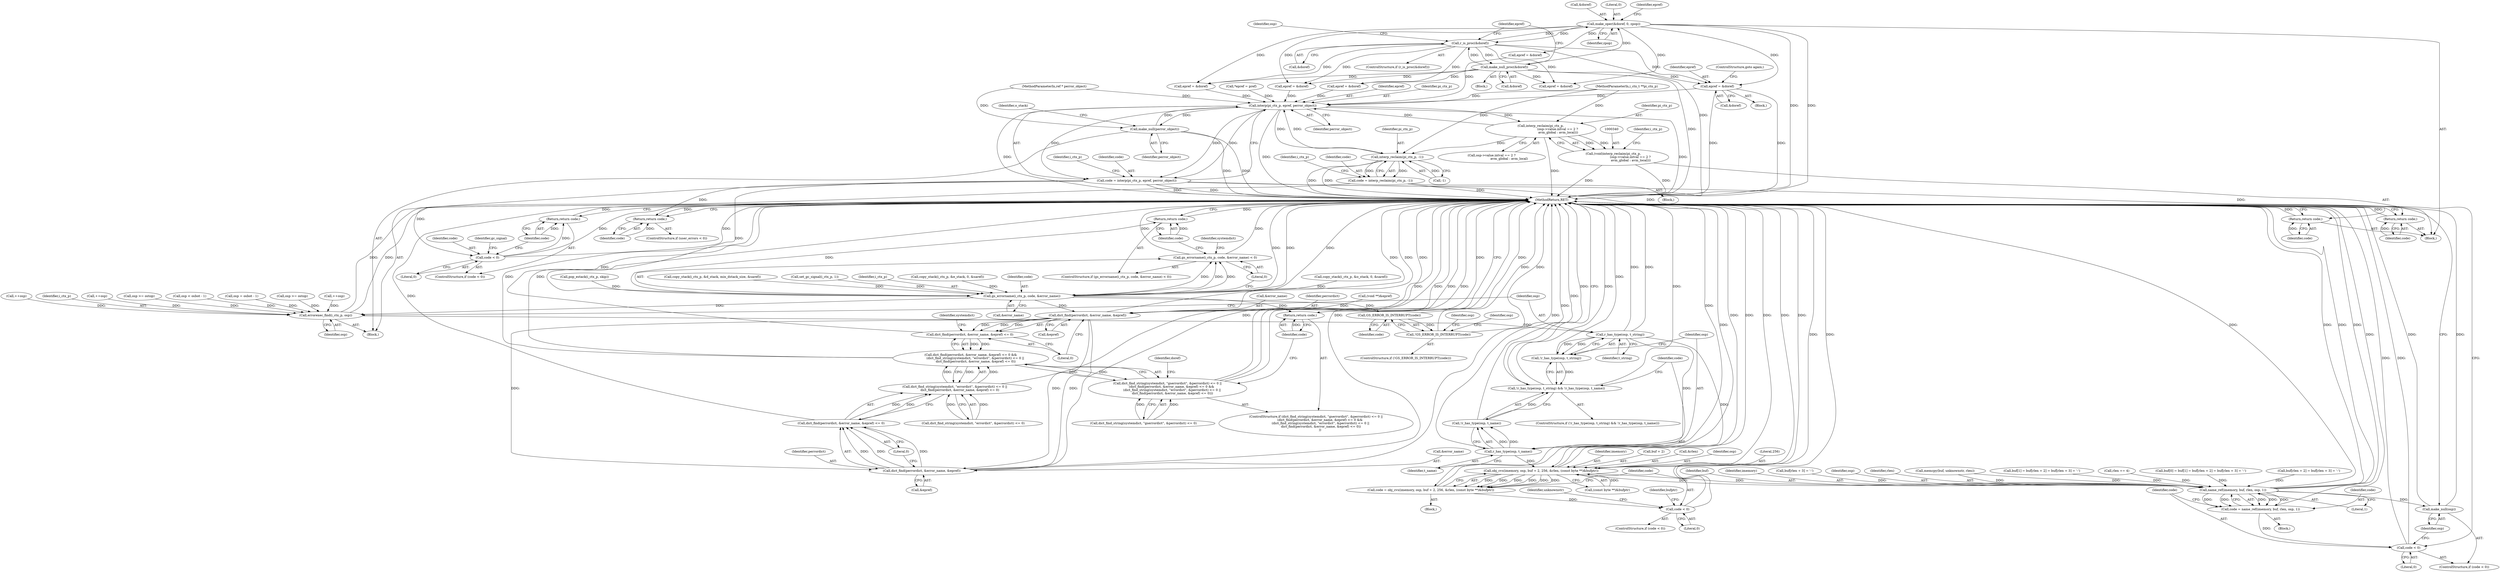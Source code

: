 digraph "0_ghostscript_a6807394bd94b708be24758287b606154daaaed9@pointer" {
"1000615" [label="(Call,epref = &doref)"];
"1000562" [label="(Call,r_is_proc(&doref))"];
"1000571" [label="(Call,make_null_proc(&doref))"];
"1000357" [label="(Call,make_oper(&doref, 0, zpop))"];
"1000231" [label="(Call,interp(pi_ctx_p, epref, perror_object))"];
"1000175" [label="(Call,make_null(perror_object))"];
"1000210" [label="(Call,interp_reclaim(pi_ctx_p, -1))"];
"1000208" [label="(Call,code = interp_reclaim(pi_ctx_p, -1))"];
"1000224" [label="(Call,code < 0)"];
"1000227" [label="(Return,return code;)"];
"1000229" [label="(Call,code = interp(pi_ctx_p, epref, perror_object))"];
"1000282" [label="(Return,return code;)"];
"1000369" [label="(Return,return code;)"];
"1000625" [label="(Return,return code;)"];
"1000629" [label="(Call,gs_errorname(i_ctx_p, code, &error_name))"];
"1000628" [label="(Call,gs_errorname(i_ctx_p, code, &error_name) < 0)"];
"1000635" [label="(Return,return code;)"];
"1000648" [label="(Call,dict_find(perrordict, &error_name, &epref))"];
"1000647" [label="(Call,dict_find(perrordict, &error_name, &epref) <= 0)"];
"1000646" [label="(Call,dict_find(perrordict, &error_name, &epref) <= 0 &&\n         (dict_find_string(systemdict, \"errordict\", &perrordict) <= 0 ||\n          dict_find(perrordict, &error_name, &epref) <= 0))"];
"1000638" [label="(Call,dict_find_string(systemdict, \"gserrordict\", &perrordict) <= 0 ||\n        (dict_find(perrordict, &error_name, &epref) <= 0 &&\n         (dict_find_string(systemdict, \"errordict\", &perrordict) <= 0 ||\n          dict_find(perrordict, &error_name, &epref) <= 0)))"];
"1000655" [label="(Call,dict_find_string(systemdict, \"errordict\", &perrordict) <= 0 ||\n          dict_find(perrordict, &error_name, &epref) <= 0)"];
"1000664" [label="(Call,dict_find(perrordict, &error_name, &epref))"];
"1000663" [label="(Call,dict_find(perrordict, &error_name, &epref) <= 0)"];
"1000671" [label="(Return,return code;)"];
"1000683" [label="(Call,GS_ERROR_IS_INTERRUPT(code))"];
"1000682" [label="(Call,!GS_ERROR_IS_INTERRUPT(code))"];
"1000706" [label="(Call,errorexec_find(i_ctx_p, osp))"];
"1000712" [label="(Call,r_has_type(osp, t_string))"];
"1000711" [label="(Call,!r_has_type(osp, t_string))"];
"1000710" [label="(Call,!r_has_type(osp, t_string) && !r_has_type(osp, t_name))"];
"1000716" [label="(Call,r_has_type(osp, t_name))"];
"1000715" [label="(Call,!r_has_type(osp, t_name))"];
"1000722" [label="(Call,obj_cvs(imemory, osp, buf + 2, 256, &rlen, (const byte **)&bufptr))"];
"1000720" [label="(Call,code = obj_cvs(imemory, osp, buf + 2, 256, &rlen, (const byte **)&bufptr))"];
"1000736" [label="(Call,code < 0)"];
"1000814" [label="(Call,name_ref(imemory, buf, rlen, osp, 1))"];
"1000812" [label="(Call,code = name_ref(imemory, buf, rlen, osp, 1))"];
"1000821" [label="(Call,code < 0)"];
"1000824" [label="(Call,make_null(osp))"];
"1000341" [label="(Call,interp_reclaim(pi_ctx_p,\n                                  (osp->value.intval == 2 ?\n                                   avm_global : avm_local)))"];
"1000339" [label="(Call,(void)interp_reclaim(pi_ctx_p,\n                                  (osp->value.intval == 2 ?\n                                   avm_global : avm_local)))"];
"1000581" [label="(Call,copy_stack(i_ctx_p, &o_stack, 0, &saref))"];
"1000641" [label="(Identifier,systemdict)"];
"1000343" [label="(Call,osp->value.intval == 2 ?\n                                   avm_global : avm_local)"];
"1000658" [label="(Identifier,systemdict)"];
"1000683" [label="(Call,GS_ERROR_IS_INTERRUPT(code))"];
"1000821" [label="(Call,code < 0)"];
"1000176" [label="(Identifier,perror_object)"];
"1000650" [label="(Call,&error_name)"];
"1000625" [label="(Return,return code;)"];
"1000228" [label="(Identifier,code)"];
"1000362" [label="(Call,epref = &doref)"];
"1000637" [label="(ControlStructure,if (dict_find_string(systemdict, \"gserrordict\", &perrordict) <= 0 ||\n        (dict_find(perrordict, &error_name, &epref) <= 0 &&\n         (dict_find_string(systemdict, \"errordict\", &perrordict) <= 0 ||\n          dict_find(perrordict, &error_name, &epref) <= 0))\n        ))"];
"1000672" [label="(Identifier,code)"];
"1000811" [label="(Block,)"];
"1000615" [label="(Call,epref = &doref)"];
"1000610" [label="(Block,)"];
"1000636" [label="(Identifier,code)"];
"1000619" [label="(ControlStructure,goto again;)"];
"1000572" [label="(Call,&doref)"];
"1000424" [label="(Call,++osp)"];
"1000574" [label="(Call,epref = &doref)"];
"1000542" [label="(Call,++osp)"];
"1000369" [label="(Return,return code;)"];
"1000139" [label="(Block,)"];
"1000742" [label="(Identifier,unknownstr)"];
"1000708" [label="(Identifier,osp)"];
"1000358" [label="(Call,&doref)"];
"1000227" [label="(Return,return code;)"];
"1000656" [label="(Call,dict_find_string(systemdict, \"errordict\", &perrordict) <= 0)"];
"1000825" [label="(Identifier,osp)"];
"1000820" [label="(ControlStructure,if (code < 0))"];
"1000141" [label="(Call,*epref = pref)"];
"1000537" [label="(Call,pop_estack(i_ctx_p, skip))"];
"1000193" [label="(Block,)"];
"1000354" [label="(Identifier,i_ctx_p)"];
"1000666" [label="(Call,&error_name)"];
"1000562" [label="(Call,r_is_proc(&doref))"];
"1000710" [label="(Call,!r_has_type(osp, t_string) && !r_has_type(osp, t_name))"];
"1000617" [label="(Call,&doref)"];
"1000626" [label="(Identifier,code)"];
"1000655" [label="(Call,dict_find_string(systemdict, \"errordict\", &perrordict) <= 0 ||\n          dict_find(perrordict, &error_name, &epref) <= 0)"];
"1000639" [label="(Call,dict_find_string(systemdict, \"gserrordict\", &perrordict) <= 0)"];
"1000723" [label="(Identifier,imemory)"];
"1000649" [label="(Identifier,perrordict)"];
"1000224" [label="(Call,code < 0)"];
"1000703" [label="(Identifier,osp)"];
"1000404" [label="(Call,copy_stack(i_ctx_p, &d_stack, min_dstack_size, &saref))"];
"1000441" [label="(Call,epref = &doref)"];
"1000814" [label="(Call,name_ref(imemory, buf, rlen, osp, 1))"];
"1000565" [label="(Block,)"];
"1000674" [label="(Identifier,doref)"];
"1000333" [label="(Call,epref = &doref)"];
"1000192" [label="(Identifier,gc_signal)"];
"1000690" [label="(Identifier,osp)"];
"1000226" [label="(Literal,0)"];
"1000264" [label="(Call,set_gc_signal(i_ctx_p, 1))"];
"1000670" [label="(Literal,0)"];
"1000563" [label="(Call,&doref)"];
"1000652" [label="(Call,&epref)"];
"1000646" [label="(Call,dict_find(perrordict, &error_name, &epref) <= 0 &&\n         (dict_find_string(systemdict, \"errordict\", &perrordict) <= 0 ||\n          dict_find(perrordict, &error_name, &epref) <= 0))"];
"1000711" [label="(Call,!r_has_type(osp, t_string))"];
"1000632" [label="(Call,&error_name)"];
"1000283" [label="(Identifier,code)"];
"1000208" [label="(Call,code = interp_reclaim(pi_ctx_p, -1))"];
"1000215" [label="(Identifier,i_ctx_p)"];
"1000230" [label="(Identifier,code)"];
"1000721" [label="(Identifier,code)"];
"1000813" [label="(Identifier,code)"];
"1000816" [label="(Identifier,buf)"];
"1000175" [label="(Call,make_null(perror_object))"];
"1000634" [label="(Literal,0)"];
"1000664" [label="(Call,dict_find(perrordict, &error_name, &epref))"];
"1000718" [label="(Identifier,t_name)"];
"1000212" [label="(Call,-1)"];
"1000628" [label="(Call,gs_errorname(i_ctx_p, code, &error_name) < 0)"];
"1000225" [label="(Identifier,code)"];
"1000714" [label="(Identifier,t_string)"];
"1000815" [label="(Identifier,imemory)"];
"1000707" [label="(Identifier,i_ctx_p)"];
"1000720" [label="(Call,code = obj_cvs(imemory, osp, buf + 2, 256, &rlen, (const byte **)&bufptr))"];
"1000638" [label="(Call,dict_find_string(systemdict, \"gserrordict\", &perrordict) <= 0 ||\n        (dict_find(perrordict, &error_name, &epref) <= 0 &&\n         (dict_find_string(systemdict, \"errordict\", &perrordict) <= 0 ||\n          dict_find(perrordict, &error_name, &epref) <= 0)))"];
"1000234" [label="(Identifier,perror_object)"];
"1000599" [label="(Call,++osp)"];
"1000342" [label="(Identifier,pi_ctx_p)"];
"1000712" [label="(Call,r_has_type(osp, t_string))"];
"1000735" [label="(ControlStructure,if (code < 0))"];
"1000223" [label="(ControlStructure,if (code < 0))"];
"1000635" [label="(Return,return code;)"];
"1000361" [label="(Identifier,zpop)"];
"1000339" [label="(Call,(void)interp_reclaim(pi_ctx_p,\n                                  (osp->value.intval == 2 ?\n                                   avm_global : avm_local)))"];
"1000722" [label="(Call,obj_cvs(imemory, osp, buf + 2, 256, &rlen, (const byte **)&bufptr))"];
"1000179" [label="(Identifier,o_stack)"];
"1000715" [label="(Call,!r_has_type(osp, t_name))"];
"1000629" [label="(Call,gs_errorname(i_ctx_p, code, &error_name))"];
"1000671" [label="(Return,return code;)"];
"1000621" [label="(ControlStructure,if (user_errors < 0))"];
"1000616" [label="(Identifier,epref)"];
"1000738" [label="(Literal,0)"];
"1000791" [label="(Call,buf[rlen + 3] = '-')"];
"1000818" [label="(Identifier,osp)"];
"1000211" [label="(Identifier,pi_ctx_p)"];
"1000817" [label="(Identifier,rlen)"];
"1000231" [label="(Call,interp(pi_ctx_p, epref, perror_object))"];
"1000630" [label="(Identifier,i_ctx_p)"];
"1000233" [label="(Identifier,epref)"];
"1000561" [label="(ControlStructure,if (r_is_proc(&doref)))"];
"1000341" [label="(Call,interp_reclaim(pi_ctx_p,\n                                  (osp->value.intval == 2 ?\n                                   avm_global : avm_local)))"];
"1000665" [label="(Identifier,perrordict)"];
"1000682" [label="(Call,!GS_ERROR_IS_INTERRUPT(code))"];
"1000360" [label="(Literal,0)"];
"1000725" [label="(Call,buf + 2)"];
"1000282" [label="(Return,return code;)"];
"1000663" [label="(Call,dict_find(perrordict, &error_name, &epref) <= 0)"];
"1000575" [label="(Identifier,epref)"];
"1000748" [label="(Call,memcpy(buf, unknownstr, rlen))"];
"1000713" [label="(Identifier,osp)"];
"1000677" [label="(Call,epref = &doref)"];
"1000692" [label="(Call,osp >= ostop)"];
"1000729" [label="(Call,&rlen)"];
"1000232" [label="(Identifier,pi_ctx_p)"];
"1000654" [label="(Literal,0)"];
"1000781" [label="(Call,buf[1] = buf[rlen + 2] = buf[rlen + 3] = '-')"];
"1000812" [label="(Call,code = name_ref(imemory, buf, rlen, osp, 1))"];
"1000138" [label="(MethodParameterIn,ref * perror_object)"];
"1000717" [label="(Identifier,osp)"];
"1000210" [label="(Call,interp_reclaim(pi_ctx_p, -1))"];
"1000681" [label="(ControlStructure,if (!GS_ERROR_IS_INTERRUPT(code)))"];
"1000229" [label="(Call,code = interp(pi_ctx_p, epref, perror_object))"];
"1000203" [label="(Call,(void **)&epref)"];
"1000357" [label="(Call,make_oper(&doref, 0, zpop))"];
"1000716" [label="(Call,r_has_type(osp, t_name))"];
"1000627" [label="(ControlStructure,if (gs_errorname(i_ctx_p, code, &error_name) < 0))"];
"1000684" [label="(Identifier,code)"];
"1000760" [label="(Identifier,bufptr)"];
"1000798" [label="(Call,rlen += 4)"];
"1000236" [label="(Identifier,i_ctx_p)"];
"1000372" [label="(Call,osp < osbot - 1)"];
"1000647" [label="(Call,dict_find(perrordict, &error_name, &epref) <= 0)"];
"1000824" [label="(Call,make_null(osp))"];
"1000777" [label="(Call,buf[0] = buf[1] = buf[rlen + 2] = buf[rlen + 3] = '-')"];
"1000719" [label="(Block,)"];
"1000737" [label="(Identifier,code)"];
"1000209" [label="(Identifier,code)"];
"1000731" [label="(Call,(const byte **)&bufptr)"];
"1000736" [label="(Call,code < 0)"];
"1000370" [label="(Identifier,code)"];
"1000363" [label="(Identifier,epref)"];
"1000706" [label="(Call,errorexec_find(i_ctx_p, osp))"];
"1000724" [label="(Identifier,osp)"];
"1000785" [label="(Call,buf[rlen + 2] = buf[rlen + 3] = '-')"];
"1000826" [label="(MethodReturn,RET)"];
"1000377" [label="(Call,osp = osbot - 1)"];
"1000466" [label="(Call,copy_stack(i_ctx_p, &e_stack, 0, &saref))"];
"1000709" [label="(ControlStructure,if (!r_has_type(osp, t_string) && !r_has_type(osp, t_name)))"];
"1000728" [label="(Literal,256)"];
"1000668" [label="(Call,&epref)"];
"1000648" [label="(Call,dict_find(perrordict, &error_name, &epref))"];
"1000134" [label="(MethodParameterIn,i_ctx_t **pi_ctx_p)"];
"1000276" [label="(Block,)"];
"1000823" [label="(Literal,0)"];
"1000569" [label="(Identifier,osp)"];
"1000822" [label="(Identifier,code)"];
"1000819" [label="(Literal,1)"];
"1000571" [label="(Call,make_null_proc(&doref))"];
"1000449" [label="(Call,osp >= ostop)"];
"1000631" [label="(Identifier,code)"];
"1000615" -> "1000610"  [label="AST: "];
"1000615" -> "1000617"  [label="CFG: "];
"1000616" -> "1000615"  [label="AST: "];
"1000617" -> "1000615"  [label="AST: "];
"1000619" -> "1000615"  [label="CFG: "];
"1000615" -> "1000826"  [label="DDG: "];
"1000615" -> "1000826"  [label="DDG: "];
"1000615" -> "1000231"  [label="DDG: "];
"1000562" -> "1000615"  [label="DDG: "];
"1000571" -> "1000615"  [label="DDG: "];
"1000357" -> "1000615"  [label="DDG: "];
"1000562" -> "1000561"  [label="AST: "];
"1000562" -> "1000563"  [label="CFG: "];
"1000563" -> "1000562"  [label="AST: "];
"1000569" -> "1000562"  [label="CFG: "];
"1000575" -> "1000562"  [label="CFG: "];
"1000562" -> "1000826"  [label="DDG: "];
"1000562" -> "1000333"  [label="DDG: "];
"1000562" -> "1000357"  [label="DDG: "];
"1000562" -> "1000441"  [label="DDG: "];
"1000571" -> "1000562"  [label="DDG: "];
"1000357" -> "1000562"  [label="DDG: "];
"1000562" -> "1000571"  [label="DDG: "];
"1000562" -> "1000574"  [label="DDG: "];
"1000562" -> "1000677"  [label="DDG: "];
"1000571" -> "1000565"  [label="AST: "];
"1000571" -> "1000572"  [label="CFG: "];
"1000572" -> "1000571"  [label="AST: "];
"1000575" -> "1000571"  [label="CFG: "];
"1000571" -> "1000826"  [label="DDG: "];
"1000571" -> "1000333"  [label="DDG: "];
"1000571" -> "1000357"  [label="DDG: "];
"1000571" -> "1000441"  [label="DDG: "];
"1000571" -> "1000574"  [label="DDG: "];
"1000571" -> "1000677"  [label="DDG: "];
"1000357" -> "1000276"  [label="AST: "];
"1000357" -> "1000361"  [label="CFG: "];
"1000358" -> "1000357"  [label="AST: "];
"1000360" -> "1000357"  [label="AST: "];
"1000361" -> "1000357"  [label="AST: "];
"1000363" -> "1000357"  [label="CFG: "];
"1000357" -> "1000826"  [label="DDG: "];
"1000357" -> "1000826"  [label="DDG: "];
"1000357" -> "1000333"  [label="DDG: "];
"1000357" -> "1000362"  [label="DDG: "];
"1000357" -> "1000441"  [label="DDG: "];
"1000357" -> "1000677"  [label="DDG: "];
"1000231" -> "1000229"  [label="AST: "];
"1000231" -> "1000234"  [label="CFG: "];
"1000232" -> "1000231"  [label="AST: "];
"1000233" -> "1000231"  [label="AST: "];
"1000234" -> "1000231"  [label="AST: "];
"1000229" -> "1000231"  [label="CFG: "];
"1000231" -> "1000826"  [label="DDG: "];
"1000231" -> "1000826"  [label="DDG: "];
"1000231" -> "1000826"  [label="DDG: "];
"1000231" -> "1000175"  [label="DDG: "];
"1000231" -> "1000210"  [label="DDG: "];
"1000231" -> "1000229"  [label="DDG: "];
"1000231" -> "1000229"  [label="DDG: "];
"1000231" -> "1000229"  [label="DDG: "];
"1000341" -> "1000231"  [label="DDG: "];
"1000210" -> "1000231"  [label="DDG: "];
"1000134" -> "1000231"  [label="DDG: "];
"1000574" -> "1000231"  [label="DDG: "];
"1000141" -> "1000231"  [label="DDG: "];
"1000362" -> "1000231"  [label="DDG: "];
"1000333" -> "1000231"  [label="DDG: "];
"1000441" -> "1000231"  [label="DDG: "];
"1000175" -> "1000231"  [label="DDG: "];
"1000138" -> "1000231"  [label="DDG: "];
"1000231" -> "1000341"  [label="DDG: "];
"1000175" -> "1000139"  [label="AST: "];
"1000175" -> "1000176"  [label="CFG: "];
"1000176" -> "1000175"  [label="AST: "];
"1000179" -> "1000175"  [label="CFG: "];
"1000175" -> "1000826"  [label="DDG: "];
"1000175" -> "1000826"  [label="DDG: "];
"1000138" -> "1000175"  [label="DDG: "];
"1000210" -> "1000208"  [label="AST: "];
"1000210" -> "1000212"  [label="CFG: "];
"1000211" -> "1000210"  [label="AST: "];
"1000212" -> "1000210"  [label="AST: "];
"1000208" -> "1000210"  [label="CFG: "];
"1000210" -> "1000826"  [label="DDG: "];
"1000210" -> "1000826"  [label="DDG: "];
"1000210" -> "1000208"  [label="DDG: "];
"1000210" -> "1000208"  [label="DDG: "];
"1000341" -> "1000210"  [label="DDG: "];
"1000134" -> "1000210"  [label="DDG: "];
"1000212" -> "1000210"  [label="DDG: "];
"1000208" -> "1000193"  [label="AST: "];
"1000209" -> "1000208"  [label="AST: "];
"1000215" -> "1000208"  [label="CFG: "];
"1000208" -> "1000826"  [label="DDG: "];
"1000208" -> "1000224"  [label="DDG: "];
"1000224" -> "1000223"  [label="AST: "];
"1000224" -> "1000226"  [label="CFG: "];
"1000225" -> "1000224"  [label="AST: "];
"1000226" -> "1000224"  [label="AST: "];
"1000192" -> "1000224"  [label="CFG: "];
"1000228" -> "1000224"  [label="CFG: "];
"1000224" -> "1000826"  [label="DDG: "];
"1000224" -> "1000826"  [label="DDG: "];
"1000224" -> "1000227"  [label="DDG: "];
"1000227" -> "1000223"  [label="AST: "];
"1000227" -> "1000228"  [label="CFG: "];
"1000228" -> "1000227"  [label="AST: "];
"1000826" -> "1000227"  [label="CFG: "];
"1000227" -> "1000826"  [label="DDG: "];
"1000228" -> "1000227"  [label="DDG: "];
"1000229" -> "1000139"  [label="AST: "];
"1000230" -> "1000229"  [label="AST: "];
"1000236" -> "1000229"  [label="CFG: "];
"1000229" -> "1000826"  [label="DDG: "];
"1000229" -> "1000826"  [label="DDG: "];
"1000229" -> "1000282"  [label="DDG: "];
"1000229" -> "1000369"  [label="DDG: "];
"1000229" -> "1000625"  [label="DDG: "];
"1000229" -> "1000629"  [label="DDG: "];
"1000282" -> "1000276"  [label="AST: "];
"1000282" -> "1000283"  [label="CFG: "];
"1000283" -> "1000282"  [label="AST: "];
"1000826" -> "1000282"  [label="CFG: "];
"1000282" -> "1000826"  [label="DDG: "];
"1000283" -> "1000282"  [label="DDG: "];
"1000369" -> "1000276"  [label="AST: "];
"1000369" -> "1000370"  [label="CFG: "];
"1000370" -> "1000369"  [label="AST: "];
"1000826" -> "1000369"  [label="CFG: "];
"1000369" -> "1000826"  [label="DDG: "];
"1000370" -> "1000369"  [label="DDG: "];
"1000625" -> "1000621"  [label="AST: "];
"1000625" -> "1000626"  [label="CFG: "];
"1000626" -> "1000625"  [label="AST: "];
"1000826" -> "1000625"  [label="CFG: "];
"1000625" -> "1000826"  [label="DDG: "];
"1000626" -> "1000625"  [label="DDG: "];
"1000629" -> "1000628"  [label="AST: "];
"1000629" -> "1000632"  [label="CFG: "];
"1000630" -> "1000629"  [label="AST: "];
"1000631" -> "1000629"  [label="AST: "];
"1000632" -> "1000629"  [label="AST: "];
"1000634" -> "1000629"  [label="CFG: "];
"1000629" -> "1000826"  [label="DDG: "];
"1000629" -> "1000826"  [label="DDG: "];
"1000629" -> "1000826"  [label="DDG: "];
"1000629" -> "1000628"  [label="DDG: "];
"1000629" -> "1000628"  [label="DDG: "];
"1000629" -> "1000628"  [label="DDG: "];
"1000404" -> "1000629"  [label="DDG: "];
"1000466" -> "1000629"  [label="DDG: "];
"1000264" -> "1000629"  [label="DDG: "];
"1000581" -> "1000629"  [label="DDG: "];
"1000537" -> "1000629"  [label="DDG: "];
"1000629" -> "1000635"  [label="DDG: "];
"1000629" -> "1000648"  [label="DDG: "];
"1000629" -> "1000671"  [label="DDG: "];
"1000629" -> "1000683"  [label="DDG: "];
"1000629" -> "1000706"  [label="DDG: "];
"1000628" -> "1000627"  [label="AST: "];
"1000628" -> "1000634"  [label="CFG: "];
"1000634" -> "1000628"  [label="AST: "];
"1000636" -> "1000628"  [label="CFG: "];
"1000641" -> "1000628"  [label="CFG: "];
"1000628" -> "1000826"  [label="DDG: "];
"1000628" -> "1000826"  [label="DDG: "];
"1000635" -> "1000627"  [label="AST: "];
"1000635" -> "1000636"  [label="CFG: "];
"1000636" -> "1000635"  [label="AST: "];
"1000826" -> "1000635"  [label="CFG: "];
"1000635" -> "1000826"  [label="DDG: "];
"1000636" -> "1000635"  [label="DDG: "];
"1000648" -> "1000647"  [label="AST: "];
"1000648" -> "1000652"  [label="CFG: "];
"1000649" -> "1000648"  [label="AST: "];
"1000650" -> "1000648"  [label="AST: "];
"1000652" -> "1000648"  [label="AST: "];
"1000654" -> "1000648"  [label="CFG: "];
"1000648" -> "1000826"  [label="DDG: "];
"1000648" -> "1000826"  [label="DDG: "];
"1000648" -> "1000826"  [label="DDG: "];
"1000648" -> "1000647"  [label="DDG: "];
"1000648" -> "1000647"  [label="DDG: "];
"1000648" -> "1000647"  [label="DDG: "];
"1000203" -> "1000648"  [label="DDG: "];
"1000648" -> "1000664"  [label="DDG: "];
"1000648" -> "1000664"  [label="DDG: "];
"1000648" -> "1000664"  [label="DDG: "];
"1000647" -> "1000646"  [label="AST: "];
"1000647" -> "1000654"  [label="CFG: "];
"1000654" -> "1000647"  [label="AST: "];
"1000658" -> "1000647"  [label="CFG: "];
"1000646" -> "1000647"  [label="CFG: "];
"1000647" -> "1000826"  [label="DDG: "];
"1000647" -> "1000646"  [label="DDG: "];
"1000647" -> "1000646"  [label="DDG: "];
"1000646" -> "1000638"  [label="AST: "];
"1000646" -> "1000655"  [label="CFG: "];
"1000655" -> "1000646"  [label="AST: "];
"1000638" -> "1000646"  [label="CFG: "];
"1000646" -> "1000826"  [label="DDG: "];
"1000646" -> "1000826"  [label="DDG: "];
"1000646" -> "1000638"  [label="DDG: "];
"1000646" -> "1000638"  [label="DDG: "];
"1000655" -> "1000646"  [label="DDG: "];
"1000655" -> "1000646"  [label="DDG: "];
"1000646" -> "1000655"  [label="DDG: "];
"1000638" -> "1000637"  [label="AST: "];
"1000638" -> "1000639"  [label="CFG: "];
"1000639" -> "1000638"  [label="AST: "];
"1000672" -> "1000638"  [label="CFG: "];
"1000674" -> "1000638"  [label="CFG: "];
"1000638" -> "1000826"  [label="DDG: "];
"1000638" -> "1000826"  [label="DDG: "];
"1000638" -> "1000826"  [label="DDG: "];
"1000639" -> "1000638"  [label="DDG: "];
"1000639" -> "1000638"  [label="DDG: "];
"1000655" -> "1000656"  [label="CFG: "];
"1000655" -> "1000663"  [label="CFG: "];
"1000656" -> "1000655"  [label="AST: "];
"1000663" -> "1000655"  [label="AST: "];
"1000655" -> "1000826"  [label="DDG: "];
"1000656" -> "1000655"  [label="DDG: "];
"1000656" -> "1000655"  [label="DDG: "];
"1000663" -> "1000655"  [label="DDG: "];
"1000663" -> "1000655"  [label="DDG: "];
"1000664" -> "1000663"  [label="AST: "];
"1000664" -> "1000668"  [label="CFG: "];
"1000665" -> "1000664"  [label="AST: "];
"1000666" -> "1000664"  [label="AST: "];
"1000668" -> "1000664"  [label="AST: "];
"1000670" -> "1000664"  [label="CFG: "];
"1000664" -> "1000826"  [label="DDG: "];
"1000664" -> "1000826"  [label="DDG: "];
"1000664" -> "1000826"  [label="DDG: "];
"1000664" -> "1000663"  [label="DDG: "];
"1000664" -> "1000663"  [label="DDG: "];
"1000664" -> "1000663"  [label="DDG: "];
"1000663" -> "1000670"  [label="CFG: "];
"1000670" -> "1000663"  [label="AST: "];
"1000663" -> "1000826"  [label="DDG: "];
"1000671" -> "1000637"  [label="AST: "];
"1000671" -> "1000672"  [label="CFG: "];
"1000672" -> "1000671"  [label="AST: "];
"1000826" -> "1000671"  [label="CFG: "];
"1000671" -> "1000826"  [label="DDG: "];
"1000672" -> "1000671"  [label="DDG: "];
"1000683" -> "1000682"  [label="AST: "];
"1000683" -> "1000684"  [label="CFG: "];
"1000684" -> "1000683"  [label="AST: "];
"1000682" -> "1000683"  [label="CFG: "];
"1000683" -> "1000826"  [label="DDG: "];
"1000683" -> "1000682"  [label="DDG: "];
"1000682" -> "1000681"  [label="AST: "];
"1000690" -> "1000682"  [label="CFG: "];
"1000703" -> "1000682"  [label="CFG: "];
"1000682" -> "1000826"  [label="DDG: "];
"1000682" -> "1000826"  [label="DDG: "];
"1000706" -> "1000139"  [label="AST: "];
"1000706" -> "1000708"  [label="CFG: "];
"1000707" -> "1000706"  [label="AST: "];
"1000708" -> "1000706"  [label="AST: "];
"1000713" -> "1000706"  [label="CFG: "];
"1000706" -> "1000826"  [label="DDG: "];
"1000706" -> "1000826"  [label="DDG: "];
"1000692" -> "1000706"  [label="DDG: "];
"1000599" -> "1000706"  [label="DDG: "];
"1000449" -> "1000706"  [label="DDG: "];
"1000542" -> "1000706"  [label="DDG: "];
"1000377" -> "1000706"  [label="DDG: "];
"1000424" -> "1000706"  [label="DDG: "];
"1000372" -> "1000706"  [label="DDG: "];
"1000706" -> "1000712"  [label="DDG: "];
"1000712" -> "1000711"  [label="AST: "];
"1000712" -> "1000714"  [label="CFG: "];
"1000713" -> "1000712"  [label="AST: "];
"1000714" -> "1000712"  [label="AST: "];
"1000711" -> "1000712"  [label="CFG: "];
"1000712" -> "1000826"  [label="DDG: "];
"1000712" -> "1000826"  [label="DDG: "];
"1000712" -> "1000711"  [label="DDG: "];
"1000712" -> "1000711"  [label="DDG: "];
"1000712" -> "1000716"  [label="DDG: "];
"1000712" -> "1000722"  [label="DDG: "];
"1000711" -> "1000710"  [label="AST: "];
"1000717" -> "1000711"  [label="CFG: "];
"1000710" -> "1000711"  [label="CFG: "];
"1000711" -> "1000826"  [label="DDG: "];
"1000711" -> "1000710"  [label="DDG: "];
"1000710" -> "1000709"  [label="AST: "];
"1000710" -> "1000715"  [label="CFG: "];
"1000715" -> "1000710"  [label="AST: "];
"1000721" -> "1000710"  [label="CFG: "];
"1000826" -> "1000710"  [label="CFG: "];
"1000710" -> "1000826"  [label="DDG: "];
"1000710" -> "1000826"  [label="DDG: "];
"1000710" -> "1000826"  [label="DDG: "];
"1000715" -> "1000710"  [label="DDG: "];
"1000716" -> "1000715"  [label="AST: "];
"1000716" -> "1000718"  [label="CFG: "];
"1000717" -> "1000716"  [label="AST: "];
"1000718" -> "1000716"  [label="AST: "];
"1000715" -> "1000716"  [label="CFG: "];
"1000716" -> "1000826"  [label="DDG: "];
"1000716" -> "1000826"  [label="DDG: "];
"1000716" -> "1000715"  [label="DDG: "];
"1000716" -> "1000715"  [label="DDG: "];
"1000716" -> "1000722"  [label="DDG: "];
"1000715" -> "1000826"  [label="DDG: "];
"1000722" -> "1000720"  [label="AST: "];
"1000722" -> "1000731"  [label="CFG: "];
"1000723" -> "1000722"  [label="AST: "];
"1000724" -> "1000722"  [label="AST: "];
"1000725" -> "1000722"  [label="AST: "];
"1000728" -> "1000722"  [label="AST: "];
"1000729" -> "1000722"  [label="AST: "];
"1000731" -> "1000722"  [label="AST: "];
"1000720" -> "1000722"  [label="CFG: "];
"1000722" -> "1000826"  [label="DDG: "];
"1000722" -> "1000826"  [label="DDG: "];
"1000722" -> "1000826"  [label="DDG: "];
"1000722" -> "1000826"  [label="DDG: "];
"1000722" -> "1000826"  [label="DDG: "];
"1000722" -> "1000720"  [label="DDG: "];
"1000722" -> "1000720"  [label="DDG: "];
"1000722" -> "1000720"  [label="DDG: "];
"1000722" -> "1000720"  [label="DDG: "];
"1000722" -> "1000720"  [label="DDG: "];
"1000722" -> "1000720"  [label="DDG: "];
"1000731" -> "1000722"  [label="DDG: "];
"1000722" -> "1000814"  [label="DDG: "];
"1000722" -> "1000814"  [label="DDG: "];
"1000720" -> "1000719"  [label="AST: "];
"1000721" -> "1000720"  [label="AST: "];
"1000737" -> "1000720"  [label="CFG: "];
"1000720" -> "1000826"  [label="DDG: "];
"1000720" -> "1000736"  [label="DDG: "];
"1000736" -> "1000735"  [label="AST: "];
"1000736" -> "1000738"  [label="CFG: "];
"1000737" -> "1000736"  [label="AST: "];
"1000738" -> "1000736"  [label="AST: "];
"1000742" -> "1000736"  [label="CFG: "];
"1000760" -> "1000736"  [label="CFG: "];
"1000736" -> "1000826"  [label="DDG: "];
"1000736" -> "1000826"  [label="DDG: "];
"1000814" -> "1000812"  [label="AST: "];
"1000814" -> "1000819"  [label="CFG: "];
"1000815" -> "1000814"  [label="AST: "];
"1000816" -> "1000814"  [label="AST: "];
"1000817" -> "1000814"  [label="AST: "];
"1000818" -> "1000814"  [label="AST: "];
"1000819" -> "1000814"  [label="AST: "];
"1000812" -> "1000814"  [label="CFG: "];
"1000814" -> "1000826"  [label="DDG: "];
"1000814" -> "1000826"  [label="DDG: "];
"1000814" -> "1000826"  [label="DDG: "];
"1000814" -> "1000826"  [label="DDG: "];
"1000814" -> "1000812"  [label="DDG: "];
"1000814" -> "1000812"  [label="DDG: "];
"1000814" -> "1000812"  [label="DDG: "];
"1000814" -> "1000812"  [label="DDG: "];
"1000814" -> "1000812"  [label="DDG: "];
"1000781" -> "1000814"  [label="DDG: "];
"1000785" -> "1000814"  [label="DDG: "];
"1000777" -> "1000814"  [label="DDG: "];
"1000791" -> "1000814"  [label="DDG: "];
"1000748" -> "1000814"  [label="DDG: "];
"1000748" -> "1000814"  [label="DDG: "];
"1000798" -> "1000814"  [label="DDG: "];
"1000814" -> "1000824"  [label="DDG: "];
"1000812" -> "1000811"  [label="AST: "];
"1000813" -> "1000812"  [label="AST: "];
"1000822" -> "1000812"  [label="CFG: "];
"1000812" -> "1000826"  [label="DDG: "];
"1000812" -> "1000821"  [label="DDG: "];
"1000821" -> "1000820"  [label="AST: "];
"1000821" -> "1000823"  [label="CFG: "];
"1000822" -> "1000821"  [label="AST: "];
"1000823" -> "1000821"  [label="AST: "];
"1000825" -> "1000821"  [label="CFG: "];
"1000826" -> "1000821"  [label="CFG: "];
"1000821" -> "1000826"  [label="DDG: "];
"1000821" -> "1000826"  [label="DDG: "];
"1000824" -> "1000820"  [label="AST: "];
"1000824" -> "1000825"  [label="CFG: "];
"1000825" -> "1000824"  [label="AST: "];
"1000826" -> "1000824"  [label="CFG: "];
"1000824" -> "1000826"  [label="DDG: "];
"1000824" -> "1000826"  [label="DDG: "];
"1000341" -> "1000339"  [label="AST: "];
"1000341" -> "1000343"  [label="CFG: "];
"1000342" -> "1000341"  [label="AST: "];
"1000343" -> "1000341"  [label="AST: "];
"1000339" -> "1000341"  [label="CFG: "];
"1000341" -> "1000826"  [label="DDG: "];
"1000341" -> "1000339"  [label="DDG: "];
"1000341" -> "1000339"  [label="DDG: "];
"1000134" -> "1000341"  [label="DDG: "];
"1000339" -> "1000276"  [label="AST: "];
"1000340" -> "1000339"  [label="AST: "];
"1000354" -> "1000339"  [label="CFG: "];
"1000339" -> "1000826"  [label="DDG: "];
"1000339" -> "1000826"  [label="DDG: "];
}
